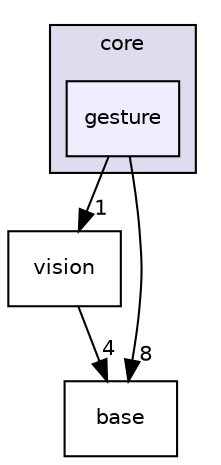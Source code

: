 digraph G {
  compound=true
  node [ fontsize="10", fontname="Helvetica"];
  edge [ labelfontsize="10", labelfontname="Helvetica"];
  subgraph clusterdir_18e718a92f1e56f596f9b4a710826a5a {
    graph [ bgcolor="#ddddee", pencolor="black", label="core" fontname="Helvetica", fontsize="10", URL="dir_18e718a92f1e56f596f9b4a710826a5a.html"]
  dir_07bc4b6d0de5b52e3e1c7ee36a8c69cf [shape=box, label="gesture", style="filled", fillcolor="#eeeeff", pencolor="black", URL="dir_07bc4b6d0de5b52e3e1c7ee36a8c69cf.html"];
  }
  dir_fbdffc592018ad5c44592a114727a3b4 [shape=box label="vision" URL="dir_fbdffc592018ad5c44592a114727a3b4.html"];
  dir_96bebcbd622f6ba3e4502d519ed457a0 [shape=box label="base" URL="dir_96bebcbd622f6ba3e4502d519ed457a0.html"];
  dir_fbdffc592018ad5c44592a114727a3b4->dir_96bebcbd622f6ba3e4502d519ed457a0 [headlabel="4", labeldistance=1.5 headhref="dir_000032_000005.html"];
  dir_07bc4b6d0de5b52e3e1c7ee36a8c69cf->dir_fbdffc592018ad5c44592a114727a3b4 [headlabel="1", labeldistance=1.5 headhref="dir_000025_000032.html"];
  dir_07bc4b6d0de5b52e3e1c7ee36a8c69cf->dir_96bebcbd622f6ba3e4502d519ed457a0 [headlabel="8", labeldistance=1.5 headhref="dir_000025_000005.html"];
}
